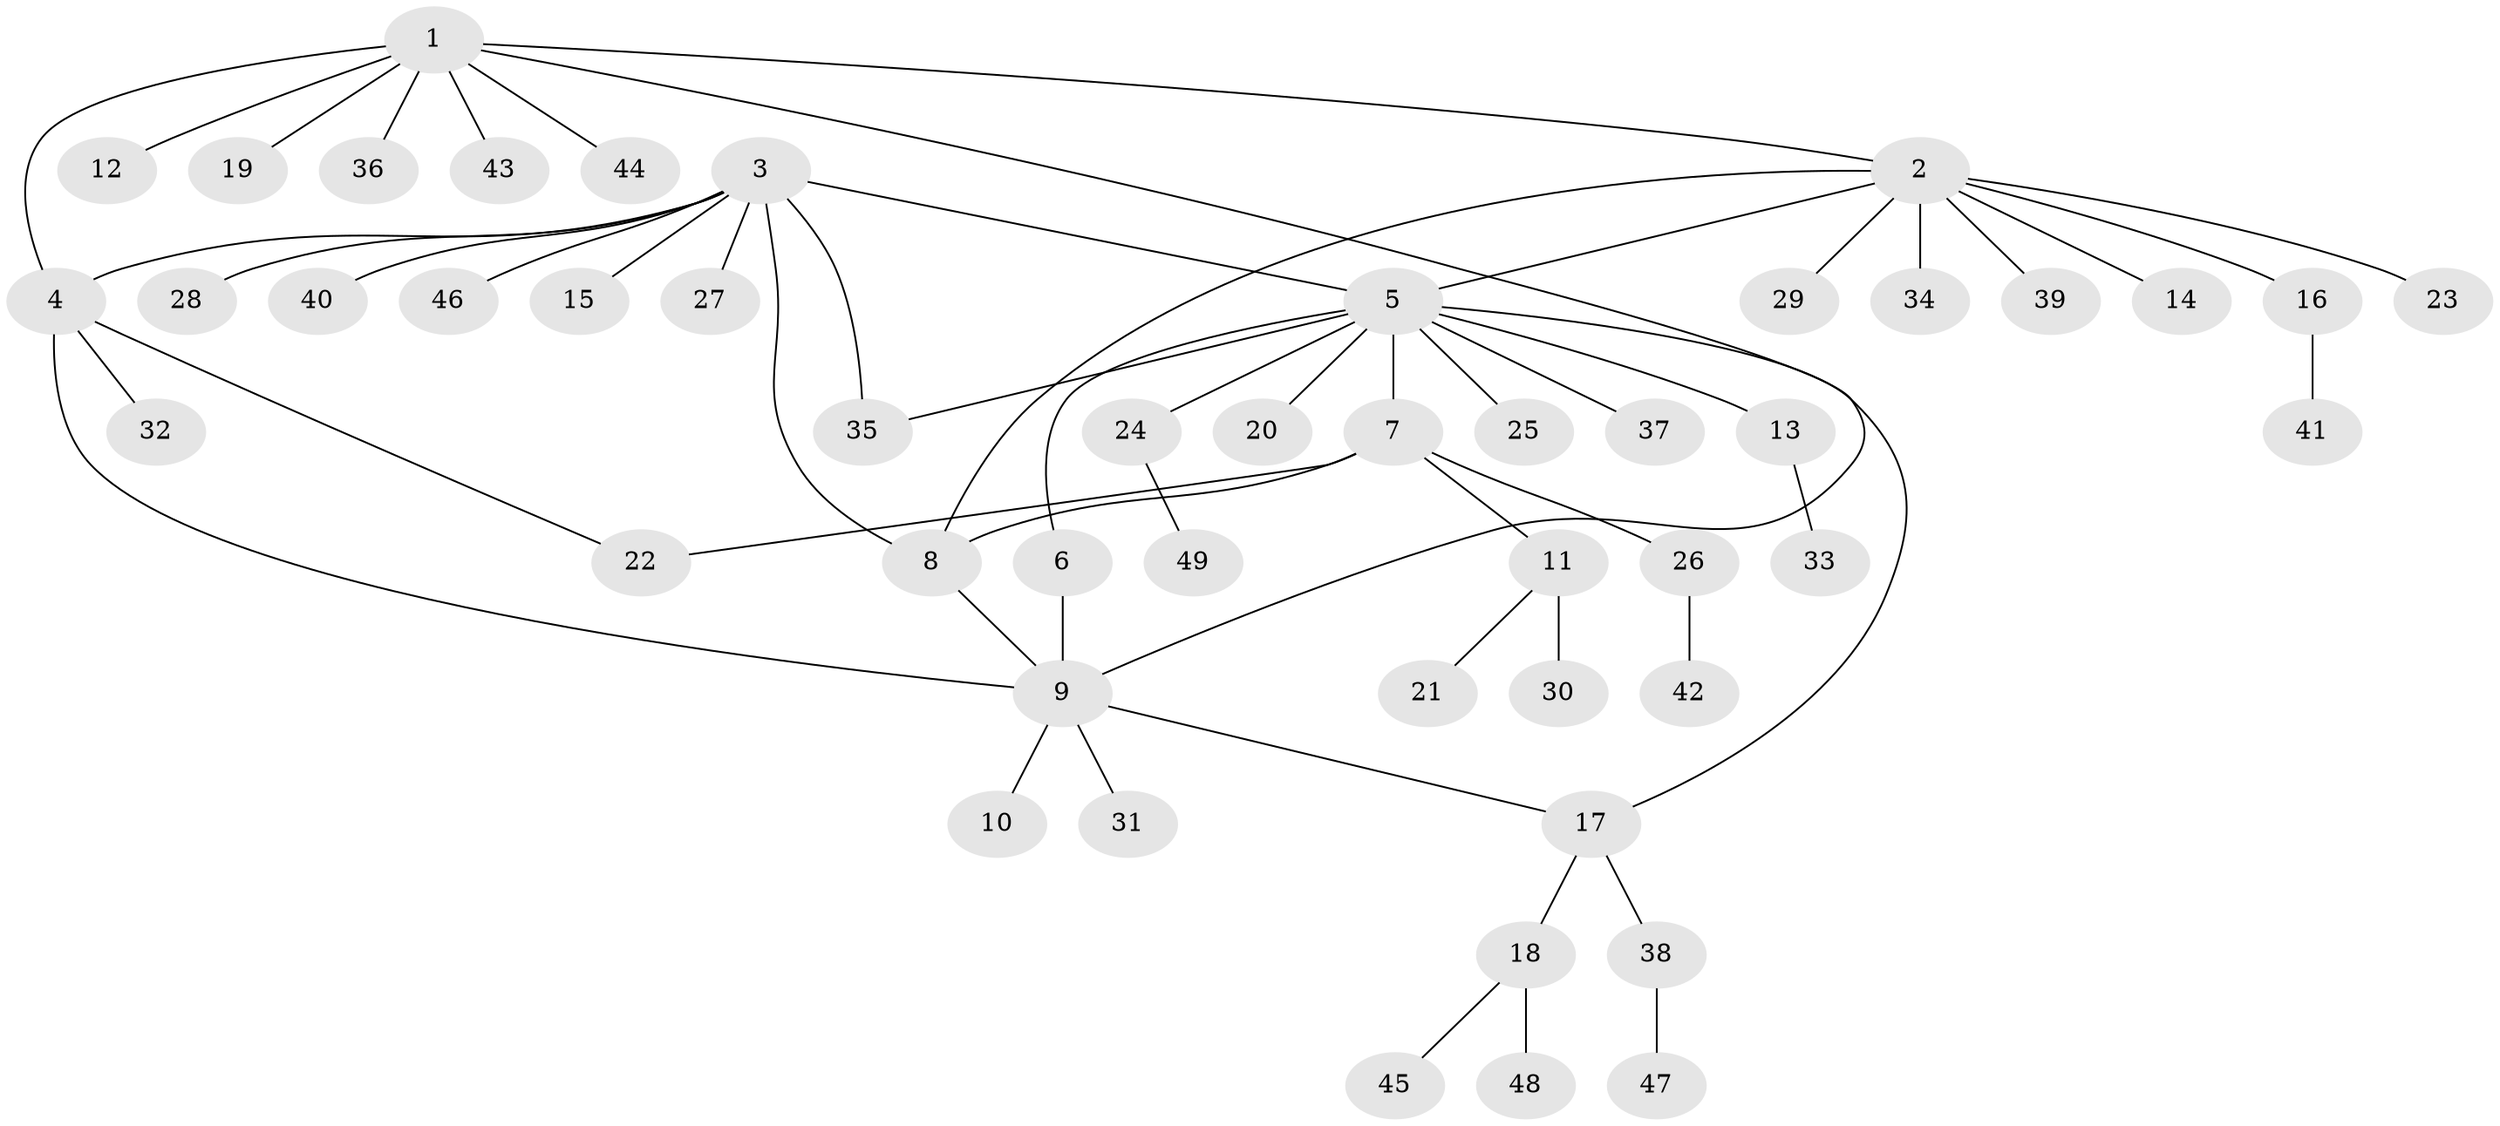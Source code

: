 // Generated by graph-tools (version 1.1) at 2025/15/03/09/25 04:15:56]
// undirected, 49 vertices, 57 edges
graph export_dot {
graph [start="1"]
  node [color=gray90,style=filled];
  1;
  2;
  3;
  4;
  5;
  6;
  7;
  8;
  9;
  10;
  11;
  12;
  13;
  14;
  15;
  16;
  17;
  18;
  19;
  20;
  21;
  22;
  23;
  24;
  25;
  26;
  27;
  28;
  29;
  30;
  31;
  32;
  33;
  34;
  35;
  36;
  37;
  38;
  39;
  40;
  41;
  42;
  43;
  44;
  45;
  46;
  47;
  48;
  49;
  1 -- 2;
  1 -- 4;
  1 -- 9;
  1 -- 12;
  1 -- 19;
  1 -- 36;
  1 -- 43;
  1 -- 44;
  2 -- 5;
  2 -- 8;
  2 -- 14;
  2 -- 16;
  2 -- 23;
  2 -- 29;
  2 -- 34;
  2 -- 39;
  3 -- 4;
  3 -- 5;
  3 -- 8;
  3 -- 15;
  3 -- 27;
  3 -- 28;
  3 -- 35;
  3 -- 40;
  3 -- 46;
  4 -- 9;
  4 -- 22;
  4 -- 32;
  5 -- 6;
  5 -- 7;
  5 -- 13;
  5 -- 17;
  5 -- 20;
  5 -- 24;
  5 -- 25;
  5 -- 35;
  5 -- 37;
  6 -- 9;
  7 -- 8;
  7 -- 11;
  7 -- 22;
  7 -- 26;
  8 -- 9;
  9 -- 10;
  9 -- 17;
  9 -- 31;
  11 -- 21;
  11 -- 30;
  13 -- 33;
  16 -- 41;
  17 -- 18;
  17 -- 38;
  18 -- 45;
  18 -- 48;
  24 -- 49;
  26 -- 42;
  38 -- 47;
}

